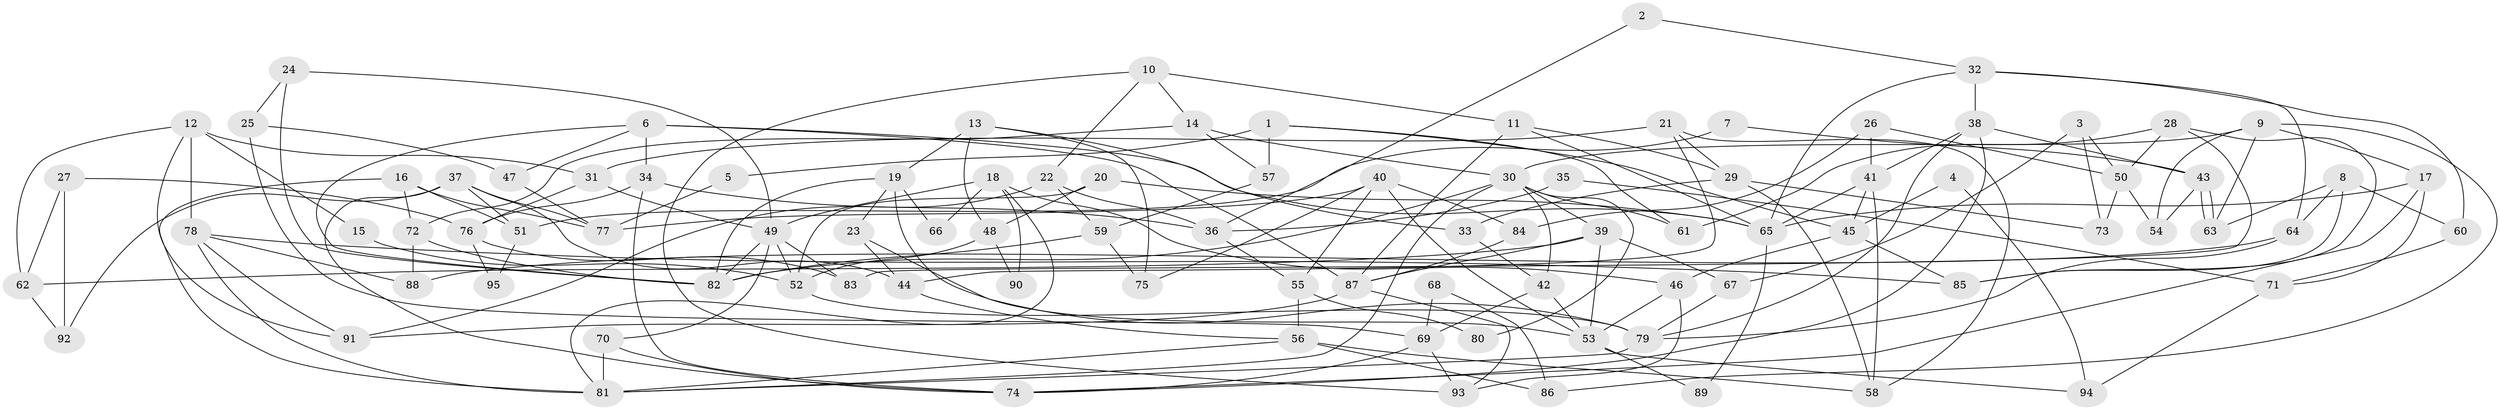 // Generated by graph-tools (version 1.1) at 2025/02/03/09/25 03:02:05]
// undirected, 95 vertices, 190 edges
graph export_dot {
graph [start="1"]
  node [color=gray90,style=filled];
  1;
  2;
  3;
  4;
  5;
  6;
  7;
  8;
  9;
  10;
  11;
  12;
  13;
  14;
  15;
  16;
  17;
  18;
  19;
  20;
  21;
  22;
  23;
  24;
  25;
  26;
  27;
  28;
  29;
  30;
  31;
  32;
  33;
  34;
  35;
  36;
  37;
  38;
  39;
  40;
  41;
  42;
  43;
  44;
  45;
  46;
  47;
  48;
  49;
  50;
  51;
  52;
  53;
  54;
  55;
  56;
  57;
  58;
  59;
  60;
  61;
  62;
  63;
  64;
  65;
  66;
  67;
  68;
  69;
  70;
  71;
  72;
  73;
  74;
  75;
  76;
  77;
  78;
  79;
  80;
  81;
  82;
  83;
  84;
  85;
  86;
  87;
  88;
  89;
  90;
  91;
  92;
  93;
  94;
  95;
  1 -- 57;
  1 -- 45;
  1 -- 5;
  1 -- 61;
  2 -- 36;
  2 -- 32;
  3 -- 73;
  3 -- 50;
  3 -- 67;
  4 -- 94;
  4 -- 45;
  5 -- 77;
  6 -- 87;
  6 -- 82;
  6 -- 34;
  6 -- 47;
  6 -- 65;
  7 -- 43;
  7 -- 51;
  8 -- 63;
  8 -- 85;
  8 -- 60;
  8 -- 64;
  9 -- 17;
  9 -- 30;
  9 -- 54;
  9 -- 63;
  9 -- 86;
  10 -- 14;
  10 -- 22;
  10 -- 11;
  10 -- 93;
  11 -- 87;
  11 -- 29;
  11 -- 65;
  12 -- 78;
  12 -- 62;
  12 -- 15;
  12 -- 31;
  12 -- 91;
  13 -- 33;
  13 -- 48;
  13 -- 19;
  13 -- 75;
  14 -- 30;
  14 -- 72;
  14 -- 57;
  15 -- 52;
  16 -- 81;
  16 -- 77;
  16 -- 51;
  16 -- 72;
  17 -- 74;
  17 -- 65;
  17 -- 71;
  18 -- 49;
  18 -- 46;
  18 -- 66;
  18 -- 81;
  18 -- 90;
  19 -- 53;
  19 -- 23;
  19 -- 66;
  19 -- 82;
  20 -- 65;
  20 -- 52;
  20 -- 48;
  21 -- 29;
  21 -- 58;
  21 -- 31;
  21 -- 44;
  22 -- 36;
  22 -- 59;
  22 -- 91;
  23 -- 79;
  23 -- 44;
  24 -- 49;
  24 -- 82;
  24 -- 25;
  25 -- 69;
  25 -- 47;
  26 -- 50;
  26 -- 41;
  26 -- 84;
  27 -- 76;
  27 -- 62;
  27 -- 92;
  28 -- 83;
  28 -- 85;
  28 -- 50;
  28 -- 61;
  29 -- 58;
  29 -- 33;
  29 -- 73;
  30 -- 61;
  30 -- 39;
  30 -- 42;
  30 -- 80;
  30 -- 81;
  30 -- 82;
  31 -- 49;
  31 -- 76;
  32 -- 64;
  32 -- 65;
  32 -- 38;
  32 -- 60;
  33 -- 42;
  34 -- 74;
  34 -- 36;
  34 -- 76;
  35 -- 36;
  35 -- 71;
  36 -- 55;
  37 -- 74;
  37 -- 44;
  37 -- 51;
  37 -- 77;
  37 -- 92;
  38 -- 79;
  38 -- 41;
  38 -- 43;
  38 -- 74;
  39 -- 53;
  39 -- 67;
  39 -- 62;
  39 -- 87;
  40 -- 84;
  40 -- 77;
  40 -- 53;
  40 -- 55;
  40 -- 75;
  41 -- 65;
  41 -- 45;
  41 -- 58;
  42 -- 69;
  42 -- 53;
  43 -- 63;
  43 -- 63;
  43 -- 54;
  44 -- 56;
  45 -- 46;
  45 -- 85;
  46 -- 53;
  46 -- 93;
  47 -- 77;
  48 -- 52;
  48 -- 90;
  49 -- 82;
  49 -- 52;
  49 -- 70;
  49 -- 83;
  50 -- 54;
  50 -- 73;
  51 -- 95;
  52 -- 79;
  53 -- 89;
  53 -- 94;
  55 -- 56;
  55 -- 80;
  56 -- 81;
  56 -- 58;
  56 -- 86;
  57 -- 59;
  59 -- 82;
  59 -- 75;
  60 -- 71;
  62 -- 92;
  64 -- 88;
  64 -- 79;
  65 -- 89;
  67 -- 79;
  68 -- 69;
  68 -- 86;
  69 -- 74;
  69 -- 93;
  70 -- 81;
  70 -- 74;
  71 -- 94;
  72 -- 82;
  72 -- 88;
  76 -- 83;
  76 -- 95;
  78 -- 81;
  78 -- 91;
  78 -- 85;
  78 -- 88;
  79 -- 81;
  84 -- 87;
  87 -- 91;
  87 -- 93;
}
